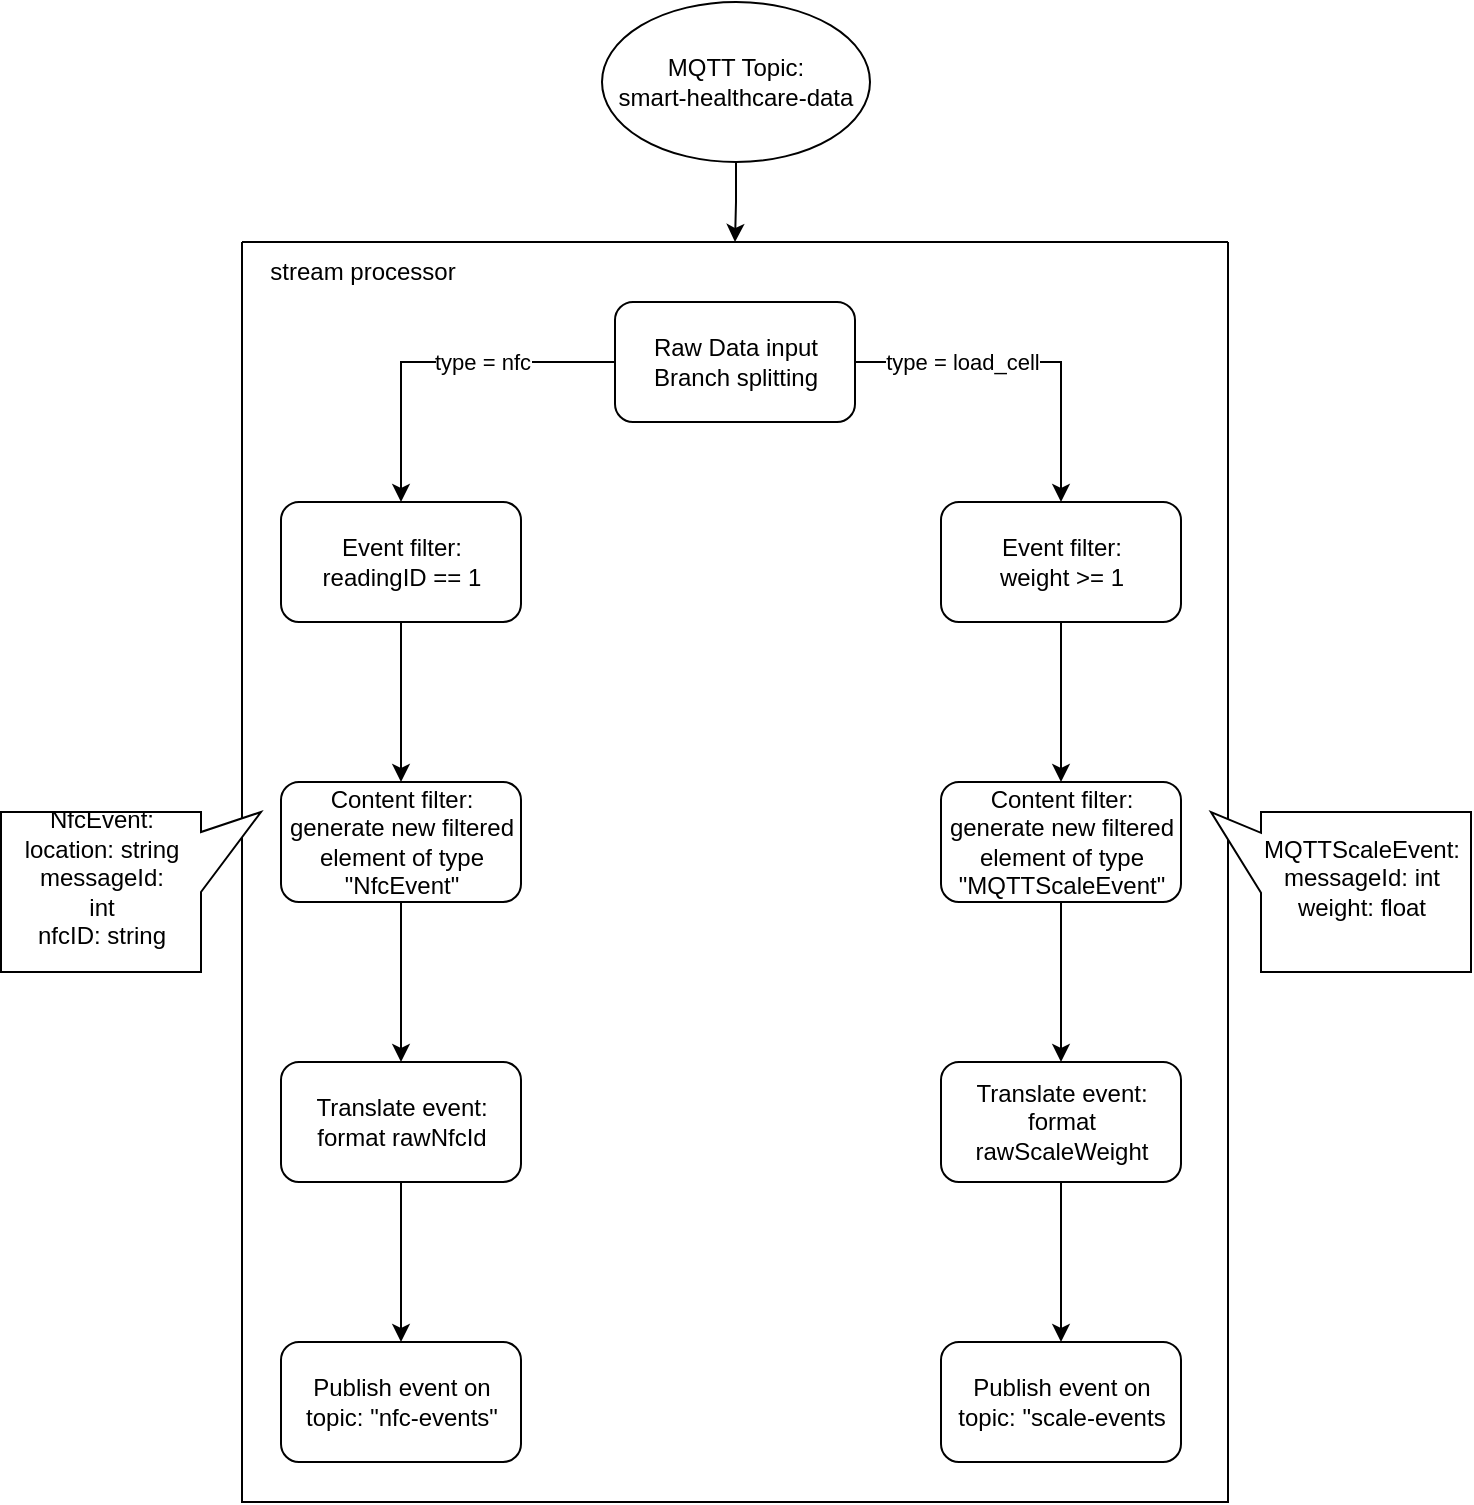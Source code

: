 <mxfile version="26.2.14">
  <diagram name="Seite-1" id="LUG6irGLga_3TMazAb05">
    <mxGraphModel dx="1424" dy="893" grid="1" gridSize="10" guides="1" tooltips="1" connect="1" arrows="1" fold="1" page="1" pageScale="1" pageWidth="827" pageHeight="1169" math="0" shadow="0">
      <root>
        <mxCell id="0" />
        <mxCell id="1" parent="0" />
        <mxCell id="F4ypjIyuHH43W-FHCXBC-7" value="" style="edgeStyle=orthogonalEdgeStyle;rounded=0;orthogonalLoop=1;jettySize=auto;html=1;entryX=0.5;entryY=0;entryDx=0;entryDy=0;" edge="1" parent="1" source="F4ypjIyuHH43W-FHCXBC-3" target="F4ypjIyuHH43W-FHCXBC-5">
          <mxGeometry relative="1" as="geometry" />
        </mxCell>
        <mxCell id="F4ypjIyuHH43W-FHCXBC-3" value="MQTT Topic:&lt;br&gt;&lt;div&gt;smart-healthcare-data&lt;/div&gt;" style="ellipse;whiteSpace=wrap;html=1;" vertex="1" parent="1">
          <mxGeometry x="340" width="134" height="80" as="geometry" />
        </mxCell>
        <mxCell id="F4ypjIyuHH43W-FHCXBC-38" value="" style="group" vertex="1" connectable="0" parent="1">
          <mxGeometry x="39.5" y="120" width="735" height="630" as="geometry" />
        </mxCell>
        <mxCell id="F4ypjIyuHH43W-FHCXBC-5" value="" style="swimlane;startSize=0;" vertex="1" parent="F4ypjIyuHH43W-FHCXBC-38">
          <mxGeometry x="120.5" width="493" height="630" as="geometry" />
        </mxCell>
        <mxCell id="F4ypjIyuHH43W-FHCXBC-6" value="stream processor" style="text;html=1;align=center;verticalAlign=middle;resizable=0;points=[];autosize=1;strokeColor=none;fillColor=none;" vertex="1" parent="F4ypjIyuHH43W-FHCXBC-5">
          <mxGeometry width="120" height="30" as="geometry" />
        </mxCell>
        <mxCell id="F4ypjIyuHH43W-FHCXBC-20" value="" style="edgeStyle=orthogonalEdgeStyle;rounded=0;orthogonalLoop=1;jettySize=auto;html=1;" edge="1" parent="F4ypjIyuHH43W-FHCXBC-5" source="F4ypjIyuHH43W-FHCXBC-10" target="F4ypjIyuHH43W-FHCXBC-19">
          <mxGeometry relative="1" as="geometry" />
        </mxCell>
        <mxCell id="F4ypjIyuHH43W-FHCXBC-10" value="&lt;div&gt;Event filter: &lt;br&gt;readingID == 1&lt;/div&gt;" style="rounded=1;whiteSpace=wrap;html=1;" vertex="1" parent="F4ypjIyuHH43W-FHCXBC-5">
          <mxGeometry x="19.5" y="130" width="120" height="60" as="geometry" />
        </mxCell>
        <mxCell id="F4ypjIyuHH43W-FHCXBC-29" value="" style="edgeStyle=orthogonalEdgeStyle;rounded=0;orthogonalLoop=1;jettySize=auto;html=1;" edge="1" parent="F4ypjIyuHH43W-FHCXBC-5" source="F4ypjIyuHH43W-FHCXBC-11" target="F4ypjIyuHH43W-FHCXBC-28">
          <mxGeometry relative="1" as="geometry" />
        </mxCell>
        <mxCell id="F4ypjIyuHH43W-FHCXBC-11" value="Event filter:&lt;br&gt;weight &amp;gt;= 1" style="rounded=1;whiteSpace=wrap;html=1;" vertex="1" parent="F4ypjIyuHH43W-FHCXBC-5">
          <mxGeometry x="349.5" y="130" width="120" height="60" as="geometry" />
        </mxCell>
        <mxCell id="F4ypjIyuHH43W-FHCXBC-13" style="edgeStyle=orthogonalEdgeStyle;rounded=0;orthogonalLoop=1;jettySize=auto;html=1;entryX=0.5;entryY=0;entryDx=0;entryDy=0;" edge="1" parent="F4ypjIyuHH43W-FHCXBC-5" source="F4ypjIyuHH43W-FHCXBC-12" target="F4ypjIyuHH43W-FHCXBC-10">
          <mxGeometry relative="1" as="geometry" />
        </mxCell>
        <mxCell id="F4ypjIyuHH43W-FHCXBC-15" value="type = nfc" style="edgeLabel;html=1;align=center;verticalAlign=middle;resizable=0;points=[];" vertex="1" connectable="0" parent="F4ypjIyuHH43W-FHCXBC-13">
          <mxGeometry x="-0.284" y="4" relative="1" as="geometry">
            <mxPoint x="-3" y="-4" as="offset" />
          </mxGeometry>
        </mxCell>
        <mxCell id="F4ypjIyuHH43W-FHCXBC-14" style="edgeStyle=orthogonalEdgeStyle;rounded=0;orthogonalLoop=1;jettySize=auto;html=1;entryX=0.5;entryY=0;entryDx=0;entryDy=0;" edge="1" parent="F4ypjIyuHH43W-FHCXBC-5" source="F4ypjIyuHH43W-FHCXBC-12" target="F4ypjIyuHH43W-FHCXBC-11">
          <mxGeometry relative="1" as="geometry" />
        </mxCell>
        <mxCell id="F4ypjIyuHH43W-FHCXBC-16" value="type = load_cell" style="edgeLabel;html=1;align=center;verticalAlign=middle;resizable=0;points=[];" vertex="1" connectable="0" parent="F4ypjIyuHH43W-FHCXBC-14">
          <mxGeometry x="-0.412" relative="1" as="geometry">
            <mxPoint x="2" as="offset" />
          </mxGeometry>
        </mxCell>
        <mxCell id="F4ypjIyuHH43W-FHCXBC-12" value="Raw Data input Branch splitting" style="rounded=1;whiteSpace=wrap;html=1;" vertex="1" parent="F4ypjIyuHH43W-FHCXBC-5">
          <mxGeometry x="186.5" y="30" width="120" height="60" as="geometry" />
        </mxCell>
        <mxCell id="F4ypjIyuHH43W-FHCXBC-25" value="" style="edgeStyle=orthogonalEdgeStyle;rounded=0;orthogonalLoop=1;jettySize=auto;html=1;" edge="1" parent="F4ypjIyuHH43W-FHCXBC-5" source="F4ypjIyuHH43W-FHCXBC-19" target="F4ypjIyuHH43W-FHCXBC-24">
          <mxGeometry relative="1" as="geometry" />
        </mxCell>
        <mxCell id="F4ypjIyuHH43W-FHCXBC-19" value="Content filter:&lt;br&gt;generate new filtered element of type &quot;NfcEvent&quot;" style="whiteSpace=wrap;html=1;rounded=1;" vertex="1" parent="F4ypjIyuHH43W-FHCXBC-5">
          <mxGeometry x="19.5" y="270" width="120" height="60" as="geometry" />
        </mxCell>
        <mxCell id="F4ypjIyuHH43W-FHCXBC-27" value="" style="edgeStyle=orthogonalEdgeStyle;rounded=0;orthogonalLoop=1;jettySize=auto;html=1;" edge="1" parent="F4ypjIyuHH43W-FHCXBC-5" source="F4ypjIyuHH43W-FHCXBC-24" target="F4ypjIyuHH43W-FHCXBC-26">
          <mxGeometry relative="1" as="geometry" />
        </mxCell>
        <mxCell id="F4ypjIyuHH43W-FHCXBC-24" value="Translate event:&lt;br&gt;format rawNfcId" style="whiteSpace=wrap;html=1;rounded=1;" vertex="1" parent="F4ypjIyuHH43W-FHCXBC-5">
          <mxGeometry x="19.5" y="410" width="120" height="60" as="geometry" />
        </mxCell>
        <mxCell id="F4ypjIyuHH43W-FHCXBC-26" value="Publish event on topic: &quot;nfc-events&quot;" style="whiteSpace=wrap;html=1;rounded=1;" vertex="1" parent="F4ypjIyuHH43W-FHCXBC-5">
          <mxGeometry x="19.5" y="550" width="120" height="60" as="geometry" />
        </mxCell>
        <mxCell id="F4ypjIyuHH43W-FHCXBC-34" value="" style="edgeStyle=orthogonalEdgeStyle;rounded=0;orthogonalLoop=1;jettySize=auto;html=1;" edge="1" parent="F4ypjIyuHH43W-FHCXBC-5" source="F4ypjIyuHH43W-FHCXBC-28" target="F4ypjIyuHH43W-FHCXBC-33">
          <mxGeometry relative="1" as="geometry" />
        </mxCell>
        <mxCell id="F4ypjIyuHH43W-FHCXBC-28" value="&lt;div&gt;Content filter:&lt;/div&gt;&lt;div&gt;generate new filtered element of type &lt;br&gt;&lt;/div&gt;&lt;div&gt;&quot;MQTTScaleEvent&quot;&lt;/div&gt;" style="rounded=1;whiteSpace=wrap;html=1;" vertex="1" parent="F4ypjIyuHH43W-FHCXBC-5">
          <mxGeometry x="349.5" y="270" width="120" height="60" as="geometry" />
        </mxCell>
        <mxCell id="F4ypjIyuHH43W-FHCXBC-36" value="" style="edgeStyle=orthogonalEdgeStyle;rounded=0;orthogonalLoop=1;jettySize=auto;html=1;" edge="1" parent="F4ypjIyuHH43W-FHCXBC-5" source="F4ypjIyuHH43W-FHCXBC-33" target="F4ypjIyuHH43W-FHCXBC-35">
          <mxGeometry relative="1" as="geometry" />
        </mxCell>
        <mxCell id="F4ypjIyuHH43W-FHCXBC-33" value="Translate event: format rawScaleWeight" style="whiteSpace=wrap;html=1;rounded=1;" vertex="1" parent="F4ypjIyuHH43W-FHCXBC-5">
          <mxGeometry x="349.5" y="410" width="120" height="60" as="geometry" />
        </mxCell>
        <mxCell id="F4ypjIyuHH43W-FHCXBC-35" value="Publish event on topic: &quot;scale-events" style="whiteSpace=wrap;html=1;rounded=1;" vertex="1" parent="F4ypjIyuHH43W-FHCXBC-5">
          <mxGeometry x="349.5" y="550" width="120" height="60" as="geometry" />
        </mxCell>
        <mxCell id="F4ypjIyuHH43W-FHCXBC-23" value="" style="group" vertex="1" connectable="0" parent="F4ypjIyuHH43W-FHCXBC-38">
          <mxGeometry y="285" width="130" height="80" as="geometry" />
        </mxCell>
        <mxCell id="F4ypjIyuHH43W-FHCXBC-21" value="" style="shape=callout;whiteSpace=wrap;html=1;perimeter=calloutPerimeter;position2=1;size=30;position=0.5;base=30;rotation=-90;" vertex="1" parent="F4ypjIyuHH43W-FHCXBC-23">
          <mxGeometry x="25" y="-25" width="80" height="130" as="geometry" />
        </mxCell>
        <mxCell id="F4ypjIyuHH43W-FHCXBC-22" value="&lt;div&gt;NfcEvent:&lt;/div&gt;&lt;div&gt;location: string&lt;/div&gt;&lt;div&gt;messageId: int&lt;/div&gt;&lt;div&gt;nfcID: string&lt;/div&gt;&lt;div&gt;&lt;br&gt;&lt;/div&gt;" style="text;html=1;align=center;verticalAlign=middle;whiteSpace=wrap;rounded=0;" vertex="1" parent="F4ypjIyuHH43W-FHCXBC-23">
          <mxGeometry x="10" y="5" width="80" height="70" as="geometry" />
        </mxCell>
        <mxCell id="F4ypjIyuHH43W-FHCXBC-37" value="" style="group" vertex="1" connectable="0" parent="F4ypjIyuHH43W-FHCXBC-38">
          <mxGeometry x="605" y="285" width="130" height="80" as="geometry" />
        </mxCell>
        <mxCell id="F4ypjIyuHH43W-FHCXBC-31" value="" style="shape=callout;whiteSpace=wrap;html=1;perimeter=calloutPerimeter;position2=0;size=25;position=0.13;base=30;rotation=90;" vertex="1" parent="F4ypjIyuHH43W-FHCXBC-37">
          <mxGeometry x="25" y="-25" width="80" height="130" as="geometry" />
        </mxCell>
        <mxCell id="F4ypjIyuHH43W-FHCXBC-32" value="&lt;div&gt;MQTTScaleEvent:&lt;/div&gt;&lt;div&gt;messageId: int&lt;/div&gt;&lt;div&gt;weight: float&lt;/div&gt;&lt;div&gt;&lt;br&gt;&lt;/div&gt;" style="text;html=1;align=center;verticalAlign=middle;whiteSpace=wrap;rounded=0;" vertex="1" parent="F4ypjIyuHH43W-FHCXBC-37">
          <mxGeometry x="35" y="5" width="80" height="70" as="geometry" />
        </mxCell>
      </root>
    </mxGraphModel>
  </diagram>
</mxfile>
